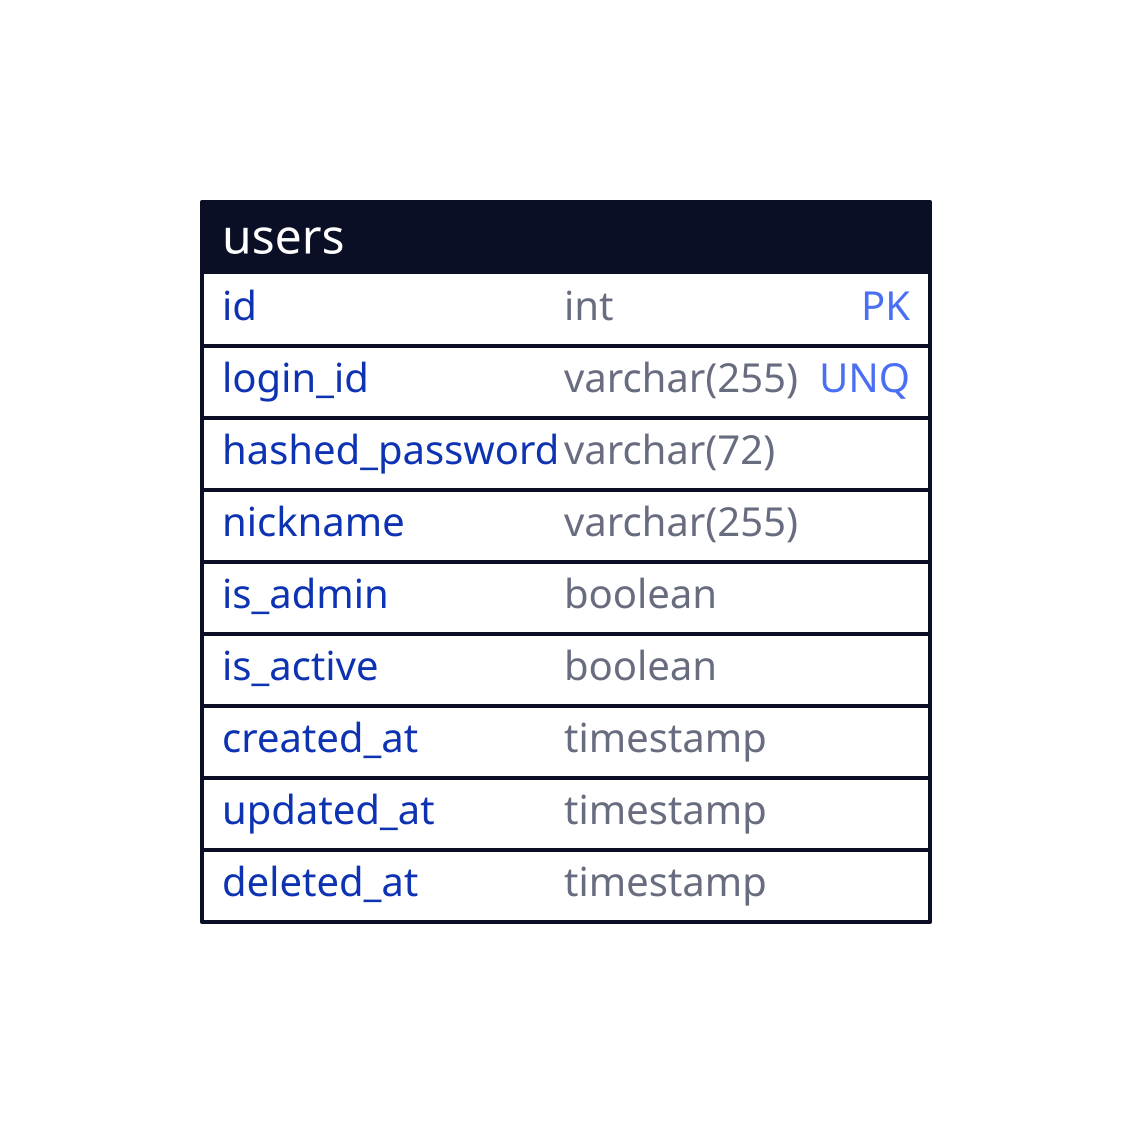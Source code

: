 users: {
  shape: sql_table
  id: int {constraint: primary_key} # 아이디
  login_id: varchar(255) {constraint: unique} # 이메일
  hashed_password: varchar(72) # 해시된 비밀번호
  nickname: varchar(255) # 닉네임
  is_admin: boolean # 관리자 여부
  is_active: boolean # 활성화 여부
  created_at: timestamp # 생성일
  updated_at: timestamp # 수정일
  deleted_at: timestamp # 삭제일
}

